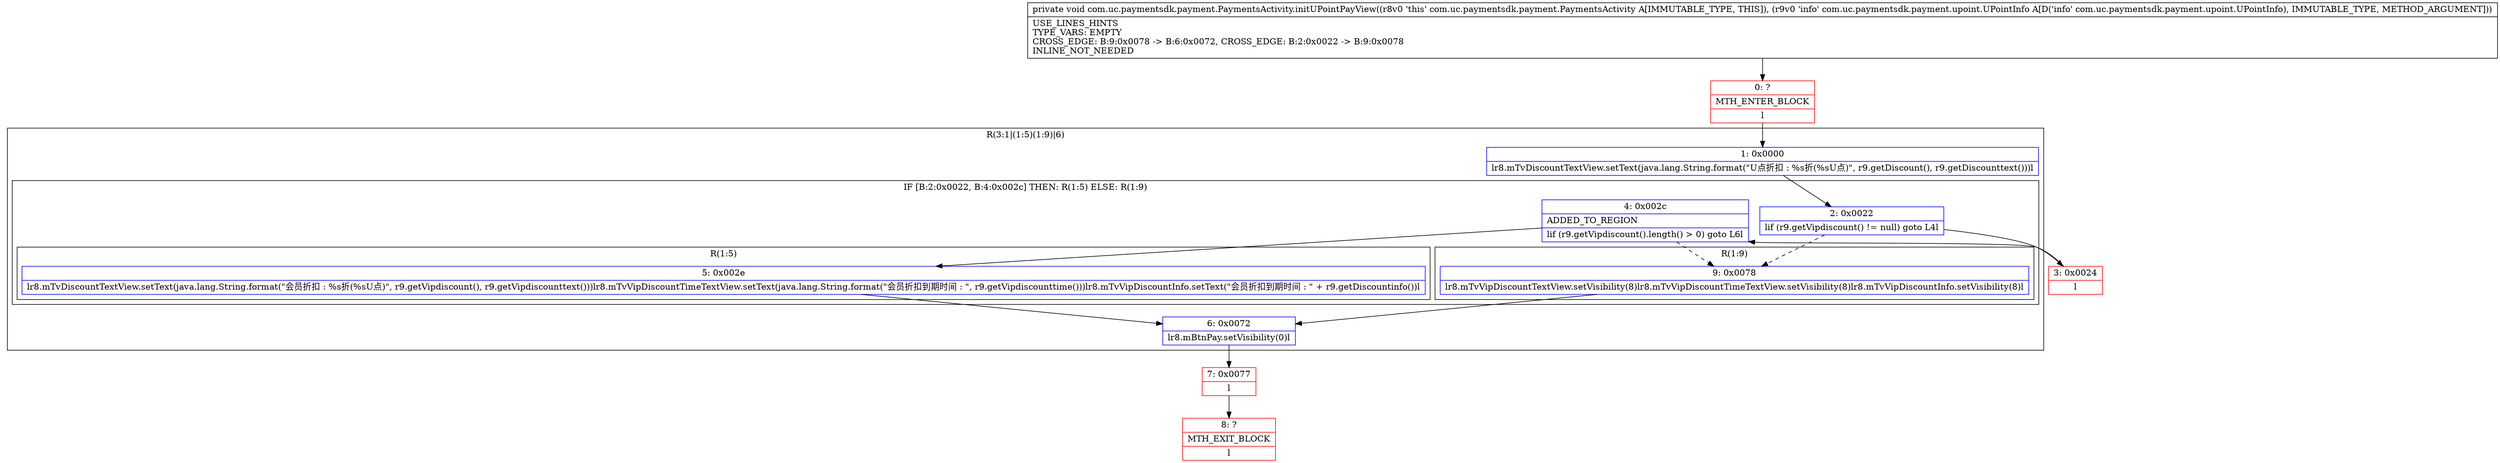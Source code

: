digraph "CFG forcom.uc.paymentsdk.payment.PaymentsActivity.initUPointPayView(Lcom\/uc\/paymentsdk\/payment\/upoint\/UPointInfo;)V" {
subgraph cluster_Region_132023444 {
label = "R(3:1|(1:5)(1:9)|6)";
node [shape=record,color=blue];
Node_1 [shape=record,label="{1\:\ 0x0000|lr8.mTvDiscountTextView.setText(java.lang.String.format(\"U点折扣 : %s折(%sU点)\", r9.getDiscount(), r9.getDiscounttext()))l}"];
subgraph cluster_IfRegion_1994980540 {
label = "IF [B:2:0x0022, B:4:0x002c] THEN: R(1:5) ELSE: R(1:9)";
node [shape=record,color=blue];
Node_2 [shape=record,label="{2\:\ 0x0022|lif (r9.getVipdiscount() != null) goto L4l}"];
Node_4 [shape=record,label="{4\:\ 0x002c|ADDED_TO_REGION\l|lif (r9.getVipdiscount().length() \> 0) goto L6l}"];
subgraph cluster_Region_1081449291 {
label = "R(1:5)";
node [shape=record,color=blue];
Node_5 [shape=record,label="{5\:\ 0x002e|lr8.mTvDiscountTextView.setText(java.lang.String.format(\"会员折扣 : %s折(%sU点)\", r9.getVipdiscount(), r9.getVipdiscounttext()))lr8.mTvVipDiscountTimeTextView.setText(java.lang.String.format(\"会员折扣到期时间 : \", r9.getVipdiscounttime()))lr8.mTvVipDiscountInfo.setText(\"会员折扣到期时间 : \" + r9.getDiscountinfo())l}"];
}
subgraph cluster_Region_2106242808 {
label = "R(1:9)";
node [shape=record,color=blue];
Node_9 [shape=record,label="{9\:\ 0x0078|lr8.mTvVipDiscountTextView.setVisibility(8)lr8.mTvVipDiscountTimeTextView.setVisibility(8)lr8.mTvVipDiscountInfo.setVisibility(8)l}"];
}
}
Node_6 [shape=record,label="{6\:\ 0x0072|lr8.mBtnPay.setVisibility(0)l}"];
}
Node_0 [shape=record,color=red,label="{0\:\ ?|MTH_ENTER_BLOCK\l|l}"];
Node_3 [shape=record,color=red,label="{3\:\ 0x0024|l}"];
Node_7 [shape=record,color=red,label="{7\:\ 0x0077|l}"];
Node_8 [shape=record,color=red,label="{8\:\ ?|MTH_EXIT_BLOCK\l|l}"];
MethodNode[shape=record,label="{private void com.uc.paymentsdk.payment.PaymentsActivity.initUPointPayView((r8v0 'this' com.uc.paymentsdk.payment.PaymentsActivity A[IMMUTABLE_TYPE, THIS]), (r9v0 'info' com.uc.paymentsdk.payment.upoint.UPointInfo A[D('info' com.uc.paymentsdk.payment.upoint.UPointInfo), IMMUTABLE_TYPE, METHOD_ARGUMENT]))  | USE_LINES_HINTS\lTYPE_VARS: EMPTY\lCROSS_EDGE: B:9:0x0078 \-\> B:6:0x0072, CROSS_EDGE: B:2:0x0022 \-\> B:9:0x0078\lINLINE_NOT_NEEDED\l}"];
MethodNode -> Node_0;
Node_1 -> Node_2;
Node_2 -> Node_3;
Node_2 -> Node_9[style=dashed];
Node_4 -> Node_5;
Node_4 -> Node_9[style=dashed];
Node_5 -> Node_6;
Node_9 -> Node_6;
Node_6 -> Node_7;
Node_0 -> Node_1;
Node_3 -> Node_4;
Node_7 -> Node_8;
}

